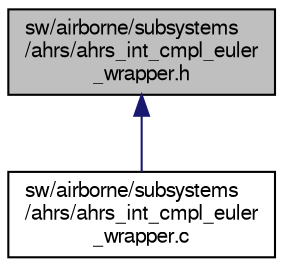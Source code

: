 digraph "sw/airborne/subsystems/ahrs/ahrs_int_cmpl_euler_wrapper.h"
{
  edge [fontname="FreeSans",fontsize="10",labelfontname="FreeSans",labelfontsize="10"];
  node [fontname="FreeSans",fontsize="10",shape=record];
  Node1 [label="sw/airborne/subsystems\l/ahrs/ahrs_int_cmpl_euler\l_wrapper.h",height=0.2,width=0.4,color="black", fillcolor="grey75", style="filled", fontcolor="black"];
  Node1 -> Node2 [dir="back",color="midnightblue",fontsize="10",style="solid",fontname="FreeSans"];
  Node2 [label="sw/airborne/subsystems\l/ahrs/ahrs_int_cmpl_euler\l_wrapper.c",height=0.2,width=0.4,color="black", fillcolor="white", style="filled",URL="$ahrs__int__cmpl__euler__wrapper_8c.html",tooltip="Paparazzi specific wrapper to run floating point complementary filter. "];
}
